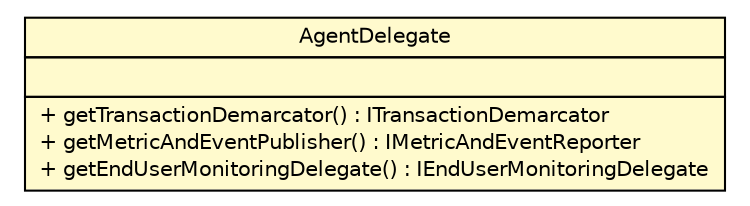 #!/usr/local/bin/dot
#
# Class diagram 
# Generated by UMLGraph version 5.4 (http://www.umlgraph.org/)
#

digraph G {
	edge [fontname="Helvetica",fontsize=10,labelfontname="Helvetica",labelfontsize=10];
	node [fontname="Helvetica",fontsize=10,shape=plaintext];
	nodesep=0.25;
	ranksep=0.5;
	// com.appdynamics.apm.appagent.api.AgentDelegate
	c19 [label=<<table title="com.appdynamics.apm.appagent.api.AgentDelegate" border="0" cellborder="1" cellspacing="0" cellpadding="2" port="p" bgcolor="lemonChiffon" href="./AgentDelegate.html">
		<tr><td><table border="0" cellspacing="0" cellpadding="1">
<tr><td align="center" balign="center"> AgentDelegate </td></tr>
		</table></td></tr>
		<tr><td><table border="0" cellspacing="0" cellpadding="1">
<tr><td align="left" balign="left">  </td></tr>
		</table></td></tr>
		<tr><td><table border="0" cellspacing="0" cellpadding="1">
<tr><td align="left" balign="left"> + getTransactionDemarcator() : ITransactionDemarcator </td></tr>
<tr><td align="left" balign="left"> + getMetricAndEventPublisher() : IMetricAndEventReporter </td></tr>
<tr><td align="left" balign="left"> + getEndUserMonitoringDelegate() : IEndUserMonitoringDelegate </td></tr>
		</table></td></tr>
		</table>>, URL="./AgentDelegate.html", fontname="Helvetica", fontcolor="black", fontsize=10.0];
}

